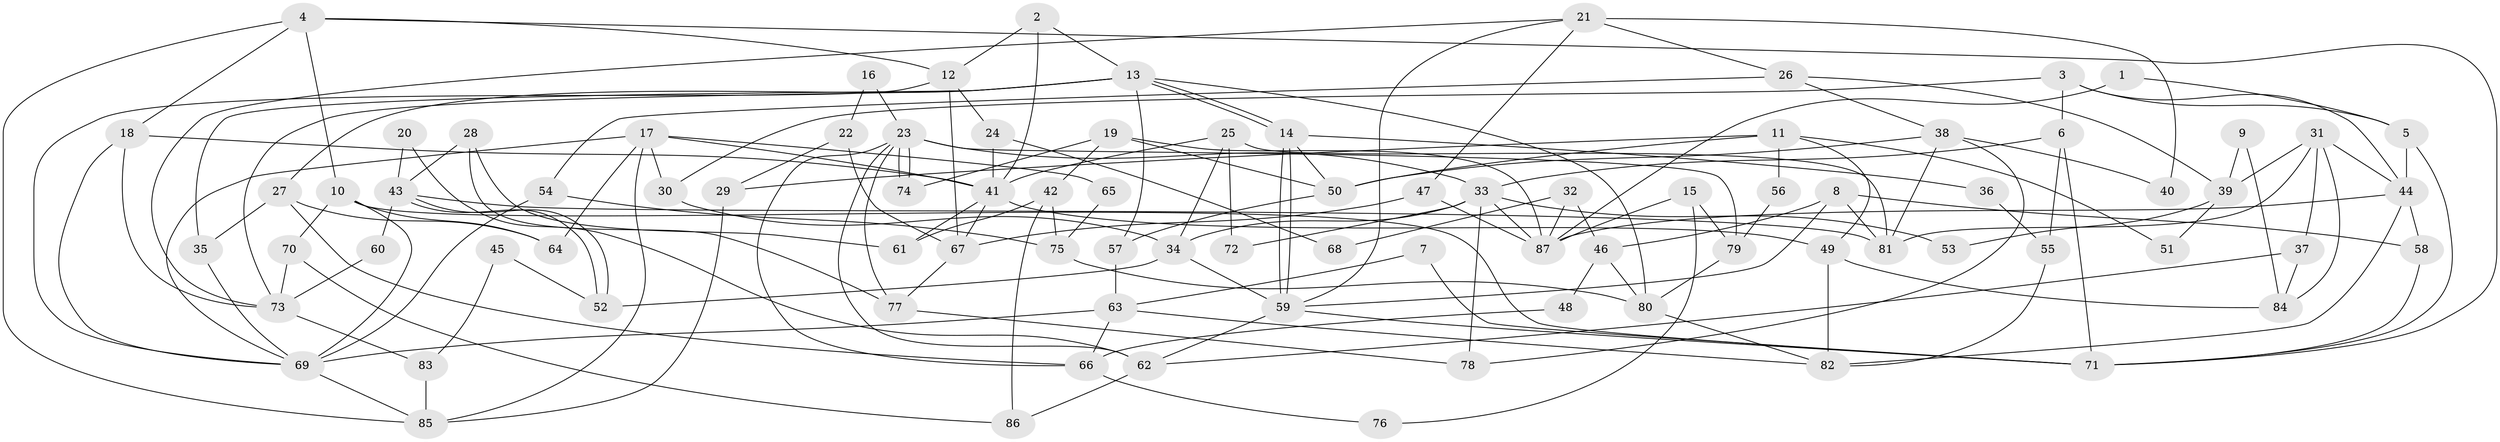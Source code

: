 // Generated by graph-tools (version 1.1) at 2025/50/03/09/25 03:50:07]
// undirected, 87 vertices, 174 edges
graph export_dot {
graph [start="1"]
  node [color=gray90,style=filled];
  1;
  2;
  3;
  4;
  5;
  6;
  7;
  8;
  9;
  10;
  11;
  12;
  13;
  14;
  15;
  16;
  17;
  18;
  19;
  20;
  21;
  22;
  23;
  24;
  25;
  26;
  27;
  28;
  29;
  30;
  31;
  32;
  33;
  34;
  35;
  36;
  37;
  38;
  39;
  40;
  41;
  42;
  43;
  44;
  45;
  46;
  47;
  48;
  49;
  50;
  51;
  52;
  53;
  54;
  55;
  56;
  57;
  58;
  59;
  60;
  61;
  62;
  63;
  64;
  65;
  66;
  67;
  68;
  69;
  70;
  71;
  72;
  73;
  74;
  75;
  76;
  77;
  78;
  79;
  80;
  81;
  82;
  83;
  84;
  85;
  86;
  87;
  1 -- 87;
  1 -- 5;
  2 -- 13;
  2 -- 12;
  2 -- 41;
  3 -- 30;
  3 -- 5;
  3 -- 6;
  3 -- 44;
  4 -- 10;
  4 -- 85;
  4 -- 12;
  4 -- 18;
  4 -- 71;
  5 -- 44;
  5 -- 71;
  6 -- 71;
  6 -- 33;
  6 -- 55;
  7 -- 71;
  7 -- 63;
  8 -- 81;
  8 -- 59;
  8 -- 46;
  8 -- 58;
  9 -- 84;
  9 -- 39;
  10 -- 71;
  10 -- 69;
  10 -- 64;
  10 -- 70;
  11 -- 50;
  11 -- 49;
  11 -- 29;
  11 -- 51;
  11 -- 56;
  12 -- 69;
  12 -- 24;
  12 -- 67;
  13 -- 27;
  13 -- 14;
  13 -- 14;
  13 -- 35;
  13 -- 57;
  13 -- 73;
  13 -- 80;
  14 -- 59;
  14 -- 59;
  14 -- 36;
  14 -- 50;
  15 -- 79;
  15 -- 87;
  15 -- 76;
  16 -- 23;
  16 -- 22;
  17 -- 69;
  17 -- 41;
  17 -- 30;
  17 -- 64;
  17 -- 65;
  17 -- 85;
  18 -- 69;
  18 -- 41;
  18 -- 73;
  19 -- 50;
  19 -- 87;
  19 -- 42;
  19 -- 74;
  20 -- 43;
  20 -- 62;
  21 -- 73;
  21 -- 59;
  21 -- 26;
  21 -- 40;
  21 -- 47;
  22 -- 67;
  22 -- 29;
  23 -- 33;
  23 -- 74;
  23 -- 74;
  23 -- 62;
  23 -- 66;
  23 -- 77;
  23 -- 79;
  24 -- 41;
  24 -- 68;
  25 -- 34;
  25 -- 41;
  25 -- 72;
  25 -- 81;
  26 -- 38;
  26 -- 39;
  26 -- 54;
  27 -- 64;
  27 -- 66;
  27 -- 35;
  28 -- 77;
  28 -- 61;
  28 -- 43;
  29 -- 85;
  30 -- 34;
  31 -- 81;
  31 -- 37;
  31 -- 39;
  31 -- 44;
  31 -- 84;
  32 -- 87;
  32 -- 46;
  32 -- 68;
  33 -- 87;
  33 -- 34;
  33 -- 53;
  33 -- 72;
  33 -- 78;
  34 -- 59;
  34 -- 52;
  35 -- 69;
  36 -- 55;
  37 -- 62;
  37 -- 84;
  38 -- 81;
  38 -- 78;
  38 -- 40;
  38 -- 50;
  39 -- 51;
  39 -- 53;
  41 -- 49;
  41 -- 61;
  41 -- 67;
  42 -- 86;
  42 -- 61;
  42 -- 75;
  43 -- 52;
  43 -- 52;
  43 -- 60;
  43 -- 81;
  44 -- 58;
  44 -- 82;
  44 -- 87;
  45 -- 52;
  45 -- 83;
  46 -- 80;
  46 -- 48;
  47 -- 67;
  47 -- 87;
  48 -- 66;
  49 -- 82;
  49 -- 84;
  50 -- 57;
  54 -- 75;
  54 -- 69;
  55 -- 82;
  56 -- 79;
  57 -- 63;
  58 -- 71;
  59 -- 71;
  59 -- 62;
  60 -- 73;
  62 -- 86;
  63 -- 69;
  63 -- 66;
  63 -- 82;
  65 -- 75;
  66 -- 76;
  67 -- 77;
  69 -- 85;
  70 -- 73;
  70 -- 86;
  73 -- 83;
  75 -- 80;
  77 -- 78;
  79 -- 80;
  80 -- 82;
  83 -- 85;
}
